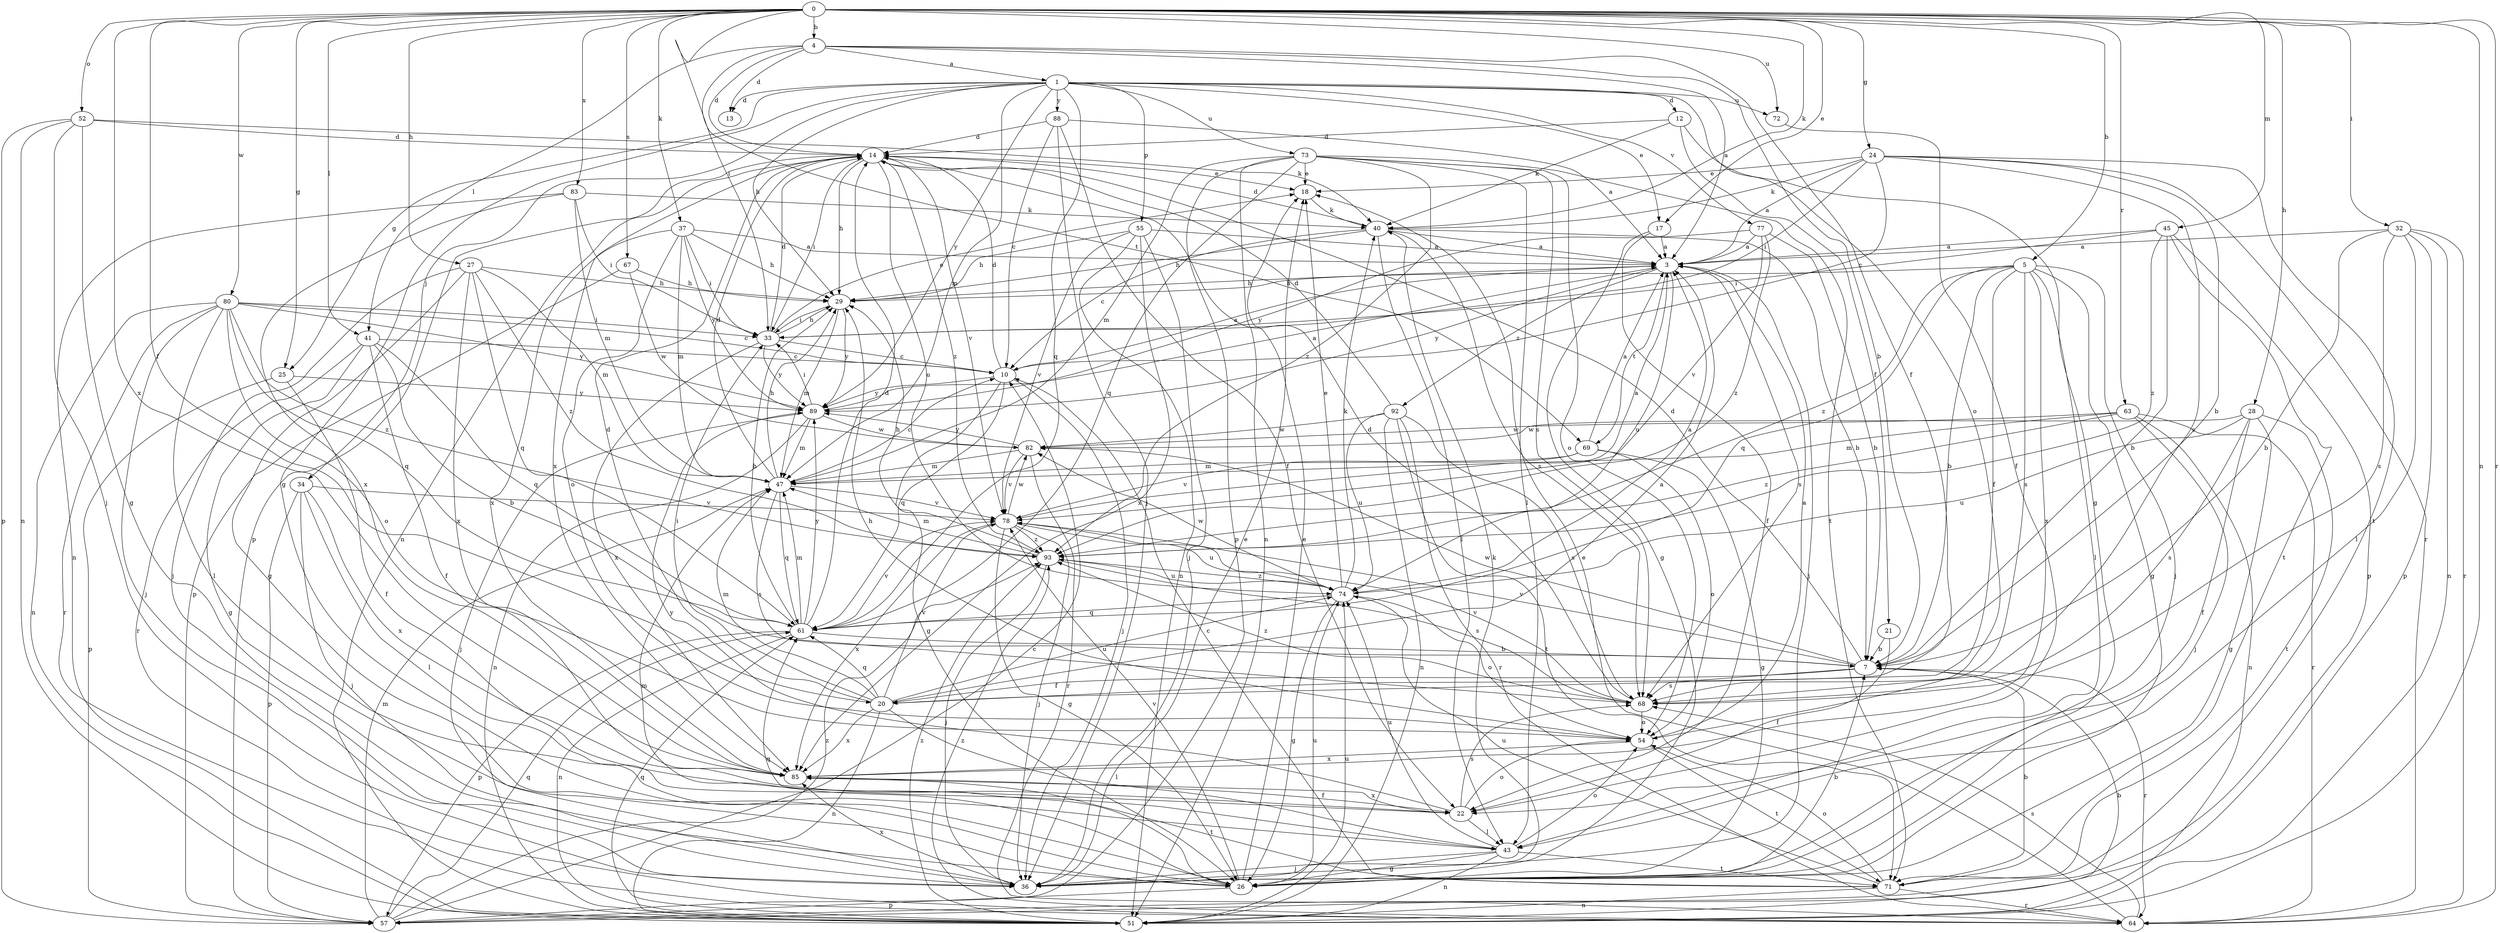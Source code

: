 strict digraph  {
0;
1;
3;
4;
5;
7;
10;
12;
13;
14;
17;
18;
20;
21;
22;
24;
25;
26;
27;
28;
29;
32;
33;
34;
36;
37;
40;
41;
43;
45;
47;
51;
52;
54;
55;
57;
61;
63;
64;
67;
68;
69;
71;
72;
73;
74;
77;
78;
80;
82;
83;
85;
88;
89;
92;
93;
0 -> 4  [label=b];
0 -> 5  [label=b];
0 -> 17  [label=e];
0 -> 20  [label=f];
0 -> 24  [label=g];
0 -> 25  [label=g];
0 -> 27  [label=h];
0 -> 28  [label=h];
0 -> 32  [label=i];
0 -> 33  [label=i];
0 -> 37  [label=k];
0 -> 40  [label=k];
0 -> 41  [label=l];
0 -> 45  [label=m];
0 -> 51  [label=n];
0 -> 52  [label=o];
0 -> 63  [label=r];
0 -> 64  [label=r];
0 -> 67  [label=s];
0 -> 72  [label=u];
0 -> 80  [label=w];
0 -> 83  [label=x];
0 -> 85  [label=x];
1 -> 12  [label=d];
1 -> 13  [label=d];
1 -> 17  [label=e];
1 -> 25  [label=g];
1 -> 26  [label=g];
1 -> 29  [label=h];
1 -> 34  [label=j];
1 -> 47  [label=m];
1 -> 54  [label=o];
1 -> 55  [label=p];
1 -> 61  [label=q];
1 -> 72  [label=u];
1 -> 73  [label=u];
1 -> 77  [label=v];
1 -> 88  [label=y];
1 -> 89  [label=y];
3 -> 29  [label=h];
3 -> 36  [label=j];
3 -> 68  [label=s];
3 -> 69  [label=t];
3 -> 74  [label=u];
3 -> 89  [label=y];
3 -> 92  [label=z];
4 -> 1  [label=a];
4 -> 3  [label=a];
4 -> 7  [label=b];
4 -> 13  [label=d];
4 -> 14  [label=d];
4 -> 20  [label=f];
4 -> 41  [label=l];
4 -> 69  [label=t];
5 -> 7  [label=b];
5 -> 20  [label=f];
5 -> 26  [label=g];
5 -> 29  [label=h];
5 -> 36  [label=j];
5 -> 43  [label=l];
5 -> 61  [label=q];
5 -> 68  [label=s];
5 -> 85  [label=x];
5 -> 93  [label=z];
7 -> 14  [label=d];
7 -> 20  [label=f];
7 -> 64  [label=r];
7 -> 68  [label=s];
7 -> 78  [label=v];
7 -> 82  [label=w];
10 -> 3  [label=a];
10 -> 14  [label=d];
10 -> 26  [label=g];
10 -> 36  [label=j];
10 -> 61  [label=q];
10 -> 89  [label=y];
12 -> 14  [label=d];
12 -> 21  [label=f];
12 -> 26  [label=g];
12 -> 40  [label=k];
14 -> 18  [label=e];
14 -> 29  [label=h];
14 -> 33  [label=i];
14 -> 51  [label=n];
14 -> 57  [label=p];
14 -> 74  [label=u];
14 -> 78  [label=v];
14 -> 85  [label=x];
14 -> 93  [label=z];
17 -> 3  [label=a];
17 -> 22  [label=f];
17 -> 26  [label=g];
18 -> 40  [label=k];
20 -> 3  [label=a];
20 -> 14  [label=d];
20 -> 33  [label=i];
20 -> 43  [label=l];
20 -> 47  [label=m];
20 -> 51  [label=n];
20 -> 61  [label=q];
20 -> 74  [label=u];
20 -> 78  [label=v];
20 -> 85  [label=x];
21 -> 7  [label=b];
21 -> 22  [label=f];
22 -> 43  [label=l];
22 -> 54  [label=o];
22 -> 68  [label=s];
22 -> 85  [label=x];
22 -> 89  [label=y];
24 -> 3  [label=a];
24 -> 7  [label=b];
24 -> 10  [label=c];
24 -> 18  [label=e];
24 -> 33  [label=i];
24 -> 40  [label=k];
24 -> 64  [label=r];
24 -> 68  [label=s];
24 -> 71  [label=t];
25 -> 22  [label=f];
25 -> 57  [label=p];
25 -> 89  [label=y];
26 -> 7  [label=b];
26 -> 18  [label=e];
26 -> 47  [label=m];
26 -> 57  [label=p];
26 -> 61  [label=q];
26 -> 74  [label=u];
26 -> 78  [label=v];
27 -> 26  [label=g];
27 -> 29  [label=h];
27 -> 36  [label=j];
27 -> 47  [label=m];
27 -> 61  [label=q];
27 -> 85  [label=x];
27 -> 93  [label=z];
28 -> 22  [label=f];
28 -> 26  [label=g];
28 -> 68  [label=s];
28 -> 71  [label=t];
28 -> 74  [label=u];
28 -> 82  [label=w];
29 -> 33  [label=i];
29 -> 47  [label=m];
29 -> 89  [label=y];
32 -> 3  [label=a];
32 -> 7  [label=b];
32 -> 43  [label=l];
32 -> 51  [label=n];
32 -> 57  [label=p];
32 -> 64  [label=r];
32 -> 68  [label=s];
33 -> 10  [label=c];
33 -> 14  [label=d];
33 -> 18  [label=e];
33 -> 29  [label=h];
33 -> 85  [label=x];
33 -> 89  [label=y];
34 -> 36  [label=j];
34 -> 43  [label=l];
34 -> 57  [label=p];
34 -> 78  [label=v];
34 -> 85  [label=x];
36 -> 18  [label=e];
36 -> 40  [label=k];
36 -> 85  [label=x];
37 -> 3  [label=a];
37 -> 29  [label=h];
37 -> 33  [label=i];
37 -> 47  [label=m];
37 -> 54  [label=o];
37 -> 85  [label=x];
37 -> 89  [label=y];
40 -> 3  [label=a];
40 -> 7  [label=b];
40 -> 10  [label=c];
40 -> 14  [label=d];
40 -> 29  [label=h];
40 -> 43  [label=l];
40 -> 68  [label=s];
41 -> 7  [label=b];
41 -> 10  [label=c];
41 -> 22  [label=f];
41 -> 26  [label=g];
41 -> 61  [label=q];
41 -> 64  [label=r];
43 -> 26  [label=g];
43 -> 36  [label=j];
43 -> 51  [label=n];
43 -> 54  [label=o];
43 -> 71  [label=t];
43 -> 74  [label=u];
45 -> 3  [label=a];
45 -> 7  [label=b];
45 -> 33  [label=i];
45 -> 57  [label=p];
45 -> 71  [label=t];
45 -> 93  [label=z];
47 -> 10  [label=c];
47 -> 14  [label=d];
47 -> 29  [label=h];
47 -> 61  [label=q];
47 -> 68  [label=s];
47 -> 78  [label=v];
51 -> 7  [label=b];
51 -> 61  [label=q];
51 -> 74  [label=u];
51 -> 93  [label=z];
52 -> 14  [label=d];
52 -> 26  [label=g];
52 -> 36  [label=j];
52 -> 40  [label=k];
52 -> 51  [label=n];
52 -> 57  [label=p];
54 -> 3  [label=a];
54 -> 29  [label=h];
54 -> 71  [label=t];
54 -> 85  [label=x];
55 -> 3  [label=a];
55 -> 29  [label=h];
55 -> 36  [label=j];
55 -> 51  [label=n];
55 -> 78  [label=v];
55 -> 85  [label=x];
57 -> 10  [label=c];
57 -> 47  [label=m];
57 -> 61  [label=q];
57 -> 93  [label=z];
61 -> 7  [label=b];
61 -> 14  [label=d];
61 -> 29  [label=h];
61 -> 47  [label=m];
61 -> 51  [label=n];
61 -> 57  [label=p];
61 -> 78  [label=v];
61 -> 89  [label=y];
63 -> 36  [label=j];
63 -> 47  [label=m];
63 -> 51  [label=n];
63 -> 64  [label=r];
63 -> 82  [label=w];
63 -> 93  [label=z];
64 -> 18  [label=e];
64 -> 68  [label=s];
64 -> 93  [label=z];
67 -> 29  [label=h];
67 -> 57  [label=p];
67 -> 82  [label=w];
68 -> 14  [label=d];
68 -> 54  [label=o];
68 -> 78  [label=v];
68 -> 93  [label=z];
69 -> 3  [label=a];
69 -> 26  [label=g];
69 -> 47  [label=m];
69 -> 54  [label=o];
69 -> 78  [label=v];
71 -> 7  [label=b];
71 -> 10  [label=c];
71 -> 51  [label=n];
71 -> 54  [label=o];
71 -> 64  [label=r];
71 -> 74  [label=u];
72 -> 22  [label=f];
73 -> 18  [label=e];
73 -> 43  [label=l];
73 -> 47  [label=m];
73 -> 51  [label=n];
73 -> 54  [label=o];
73 -> 57  [label=p];
73 -> 61  [label=q];
73 -> 68  [label=s];
73 -> 71  [label=t];
73 -> 93  [label=z];
74 -> 3  [label=a];
74 -> 18  [label=e];
74 -> 26  [label=g];
74 -> 40  [label=k];
74 -> 54  [label=o];
74 -> 61  [label=q];
74 -> 82  [label=w];
74 -> 93  [label=z];
77 -> 3  [label=a];
77 -> 7  [label=b];
77 -> 78  [label=v];
77 -> 89  [label=y];
77 -> 93  [label=z];
78 -> 3  [label=a];
78 -> 26  [label=g];
78 -> 36  [label=j];
78 -> 74  [label=u];
78 -> 82  [label=w];
78 -> 85  [label=x];
78 -> 93  [label=z];
80 -> 10  [label=c];
80 -> 33  [label=i];
80 -> 36  [label=j];
80 -> 43  [label=l];
80 -> 51  [label=n];
80 -> 54  [label=o];
80 -> 61  [label=q];
80 -> 64  [label=r];
80 -> 89  [label=y];
80 -> 93  [label=z];
82 -> 47  [label=m];
82 -> 64  [label=r];
82 -> 78  [label=v];
82 -> 89  [label=y];
83 -> 33  [label=i];
83 -> 40  [label=k];
83 -> 47  [label=m];
83 -> 51  [label=n];
83 -> 85  [label=x];
85 -> 22  [label=f];
85 -> 71  [label=t];
88 -> 3  [label=a];
88 -> 10  [label=c];
88 -> 14  [label=d];
88 -> 22  [label=f];
88 -> 36  [label=j];
89 -> 3  [label=a];
89 -> 33  [label=i];
89 -> 36  [label=j];
89 -> 47  [label=m];
89 -> 51  [label=n];
89 -> 82  [label=w];
92 -> 14  [label=d];
92 -> 51  [label=n];
92 -> 64  [label=r];
92 -> 68  [label=s];
92 -> 71  [label=t];
92 -> 74  [label=u];
92 -> 82  [label=w];
93 -> 29  [label=h];
93 -> 36  [label=j];
93 -> 47  [label=m];
93 -> 68  [label=s];
93 -> 74  [label=u];
}
